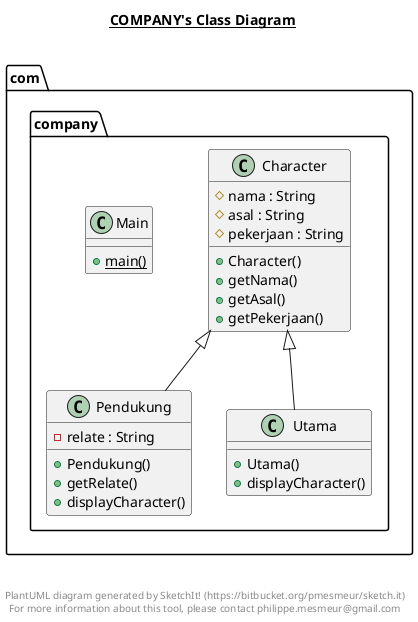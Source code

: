 @startuml

title __COMPANY's Class Diagram__\n

  package com.company {
    class Character {
        # nama : String
        # asal : String
        # pekerjaan : String
        + Character()
        + getNama()
        + getAsal()
        + getPekerjaan()
    }
  }
  

  package com.company {
    class Main {
        {static} + main()
    }
  }
  

  package com.company {
    class Pendukung {
        - relate : String
        + Pendukung()
        + getRelate()
        + displayCharacter()
    }
  }
  

  package com.company {
    class Utama {
        + Utama()
        + displayCharacter()
    }
  }
  

  Pendukung -up-|> Character
  Utama -up-|> Character


right footer


PlantUML diagram generated by SketchIt! (https://bitbucket.org/pmesmeur/sketch.it)
For more information about this tool, please contact philippe.mesmeur@gmail.com
endfooter

@enduml
